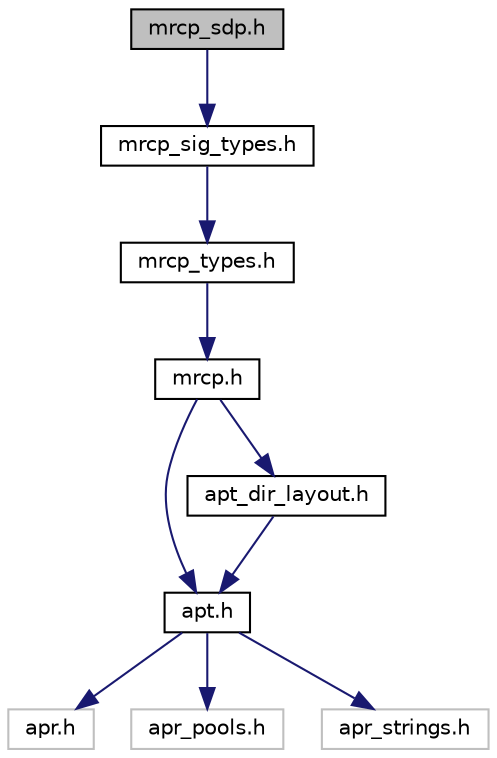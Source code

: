 digraph "mrcp_sdp.h"
{
  edge [fontname="Helvetica",fontsize="10",labelfontname="Helvetica",labelfontsize="10"];
  node [fontname="Helvetica",fontsize="10",shape=record];
  Node0 [label="mrcp_sdp.h",height=0.2,width=0.4,color="black", fillcolor="grey75", style="filled", fontcolor="black"];
  Node0 -> Node1 [color="midnightblue",fontsize="10",style="solid",fontname="Helvetica"];
  Node1 [label="mrcp_sig_types.h",height=0.2,width=0.4,color="black", fillcolor="white", style="filled",URL="$mrcp__sig__types_8h.html",tooltip="MRCP Signaling Types Declaration. "];
  Node1 -> Node2 [color="midnightblue",fontsize="10",style="solid",fontname="Helvetica"];
  Node2 [label="mrcp_types.h",height=0.2,width=0.4,color="black", fillcolor="white", style="filled",URL="$mrcp__types_8h.html",tooltip="Basic MRCP Types. "];
  Node2 -> Node3 [color="midnightblue",fontsize="10",style="solid",fontname="Helvetica"];
  Node3 [label="mrcp.h",height=0.2,width=0.4,color="black", fillcolor="white", style="filled",URL="$mrcp_8h.html",tooltip="MRCP Core Definitions. "];
  Node3 -> Node4 [color="midnightblue",fontsize="10",style="solid",fontname="Helvetica"];
  Node4 [label="apt.h",height=0.2,width=0.4,color="black", fillcolor="white", style="filled",URL="$apt_8h.html",tooltip="APR Toolkit Definitions. "];
  Node4 -> Node5 [color="midnightblue",fontsize="10",style="solid",fontname="Helvetica"];
  Node5 [label="apr.h",height=0.2,width=0.4,color="grey75", fillcolor="white", style="filled"];
  Node4 -> Node6 [color="midnightblue",fontsize="10",style="solid",fontname="Helvetica"];
  Node6 [label="apr_pools.h",height=0.2,width=0.4,color="grey75", fillcolor="white", style="filled"];
  Node4 -> Node7 [color="midnightblue",fontsize="10",style="solid",fontname="Helvetica"];
  Node7 [label="apr_strings.h",height=0.2,width=0.4,color="grey75", fillcolor="white", style="filled"];
  Node3 -> Node8 [color="midnightblue",fontsize="10",style="solid",fontname="Helvetica"];
  Node8 [label="apt_dir_layout.h",height=0.2,width=0.4,color="black", fillcolor="white", style="filled",URL="$apt__dir__layout_8h.html",tooltip="Directories Layout. "];
  Node8 -> Node4 [color="midnightblue",fontsize="10",style="solid",fontname="Helvetica"];
}
